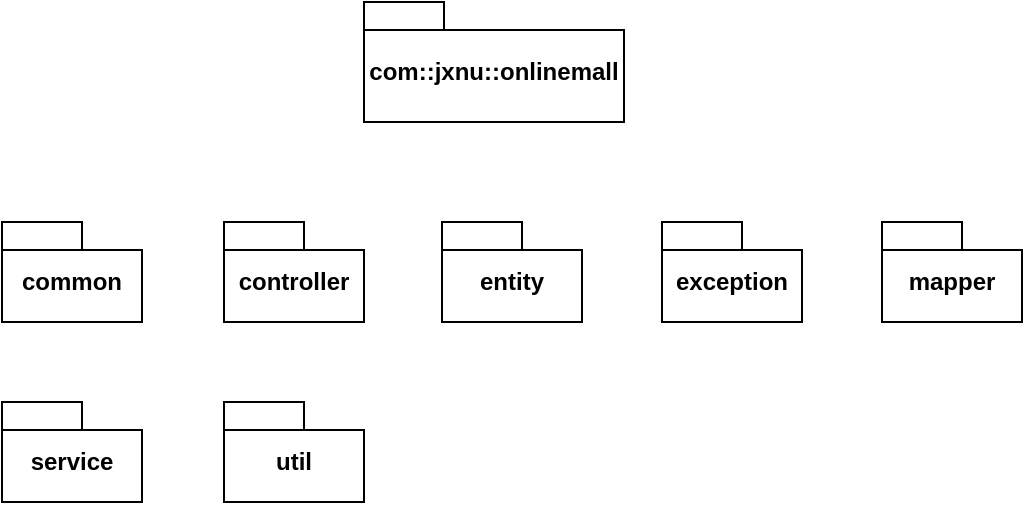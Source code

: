 <mxfile version="22.1.11" type="github">
  <diagram name="第 1 页" id="rNSyJ-lCZb1aZMDvHygJ">
    <mxGraphModel dx="1356" dy="414" grid="1" gridSize="10" guides="1" tooltips="1" connect="1" arrows="1" fold="1" page="0" pageScale="1" pageWidth="827" pageHeight="1169" math="0" shadow="0">
      <root>
        <mxCell id="0" />
        <mxCell id="1" parent="0" />
        <mxCell id="Ws2VhazvxouJ3kQr2rrP-1" value="com::jxnu::onlinemall" style="shape=folder;fontStyle=1;spacingTop=10;tabWidth=40;tabHeight=14;tabPosition=left;html=1;whiteSpace=wrap;" vertex="1" parent="1">
          <mxGeometry x="-259" y="210" width="130" height="60" as="geometry" />
        </mxCell>
        <mxCell id="Ws2VhazvxouJ3kQr2rrP-3" value="common" style="shape=folder;fontStyle=1;spacingTop=10;tabWidth=40;tabHeight=14;tabPosition=left;html=1;whiteSpace=wrap;" vertex="1" parent="1">
          <mxGeometry x="-440" y="320" width="70" height="50" as="geometry" />
        </mxCell>
        <mxCell id="Ws2VhazvxouJ3kQr2rrP-4" value="controller" style="shape=folder;fontStyle=1;spacingTop=10;tabWidth=40;tabHeight=14;tabPosition=left;html=1;whiteSpace=wrap;" vertex="1" parent="1">
          <mxGeometry x="-329" y="320" width="70" height="50" as="geometry" />
        </mxCell>
        <mxCell id="Ws2VhazvxouJ3kQr2rrP-5" value="entity" style="shape=folder;fontStyle=1;spacingTop=10;tabWidth=40;tabHeight=14;tabPosition=left;html=1;whiteSpace=wrap;" vertex="1" parent="1">
          <mxGeometry x="-220" y="320" width="70" height="50" as="geometry" />
        </mxCell>
        <mxCell id="Ws2VhazvxouJ3kQr2rrP-6" value="exception" style="shape=folder;fontStyle=1;spacingTop=10;tabWidth=40;tabHeight=14;tabPosition=left;html=1;whiteSpace=wrap;" vertex="1" parent="1">
          <mxGeometry x="-110" y="320" width="70" height="50" as="geometry" />
        </mxCell>
        <mxCell id="Ws2VhazvxouJ3kQr2rrP-7" value="mapper" style="shape=folder;fontStyle=1;spacingTop=10;tabWidth=40;tabHeight=14;tabPosition=left;html=1;whiteSpace=wrap;" vertex="1" parent="1">
          <mxGeometry y="320" width="70" height="50" as="geometry" />
        </mxCell>
        <mxCell id="Ws2VhazvxouJ3kQr2rrP-8" value="service" style="shape=folder;fontStyle=1;spacingTop=10;tabWidth=40;tabHeight=14;tabPosition=left;html=1;whiteSpace=wrap;" vertex="1" parent="1">
          <mxGeometry x="-440" y="410" width="70" height="50" as="geometry" />
        </mxCell>
        <mxCell id="Ws2VhazvxouJ3kQr2rrP-9" value="util" style="shape=folder;fontStyle=1;spacingTop=10;tabWidth=40;tabHeight=14;tabPosition=left;html=1;whiteSpace=wrap;" vertex="1" parent="1">
          <mxGeometry x="-329" y="410" width="70" height="50" as="geometry" />
        </mxCell>
      </root>
    </mxGraphModel>
  </diagram>
</mxfile>
